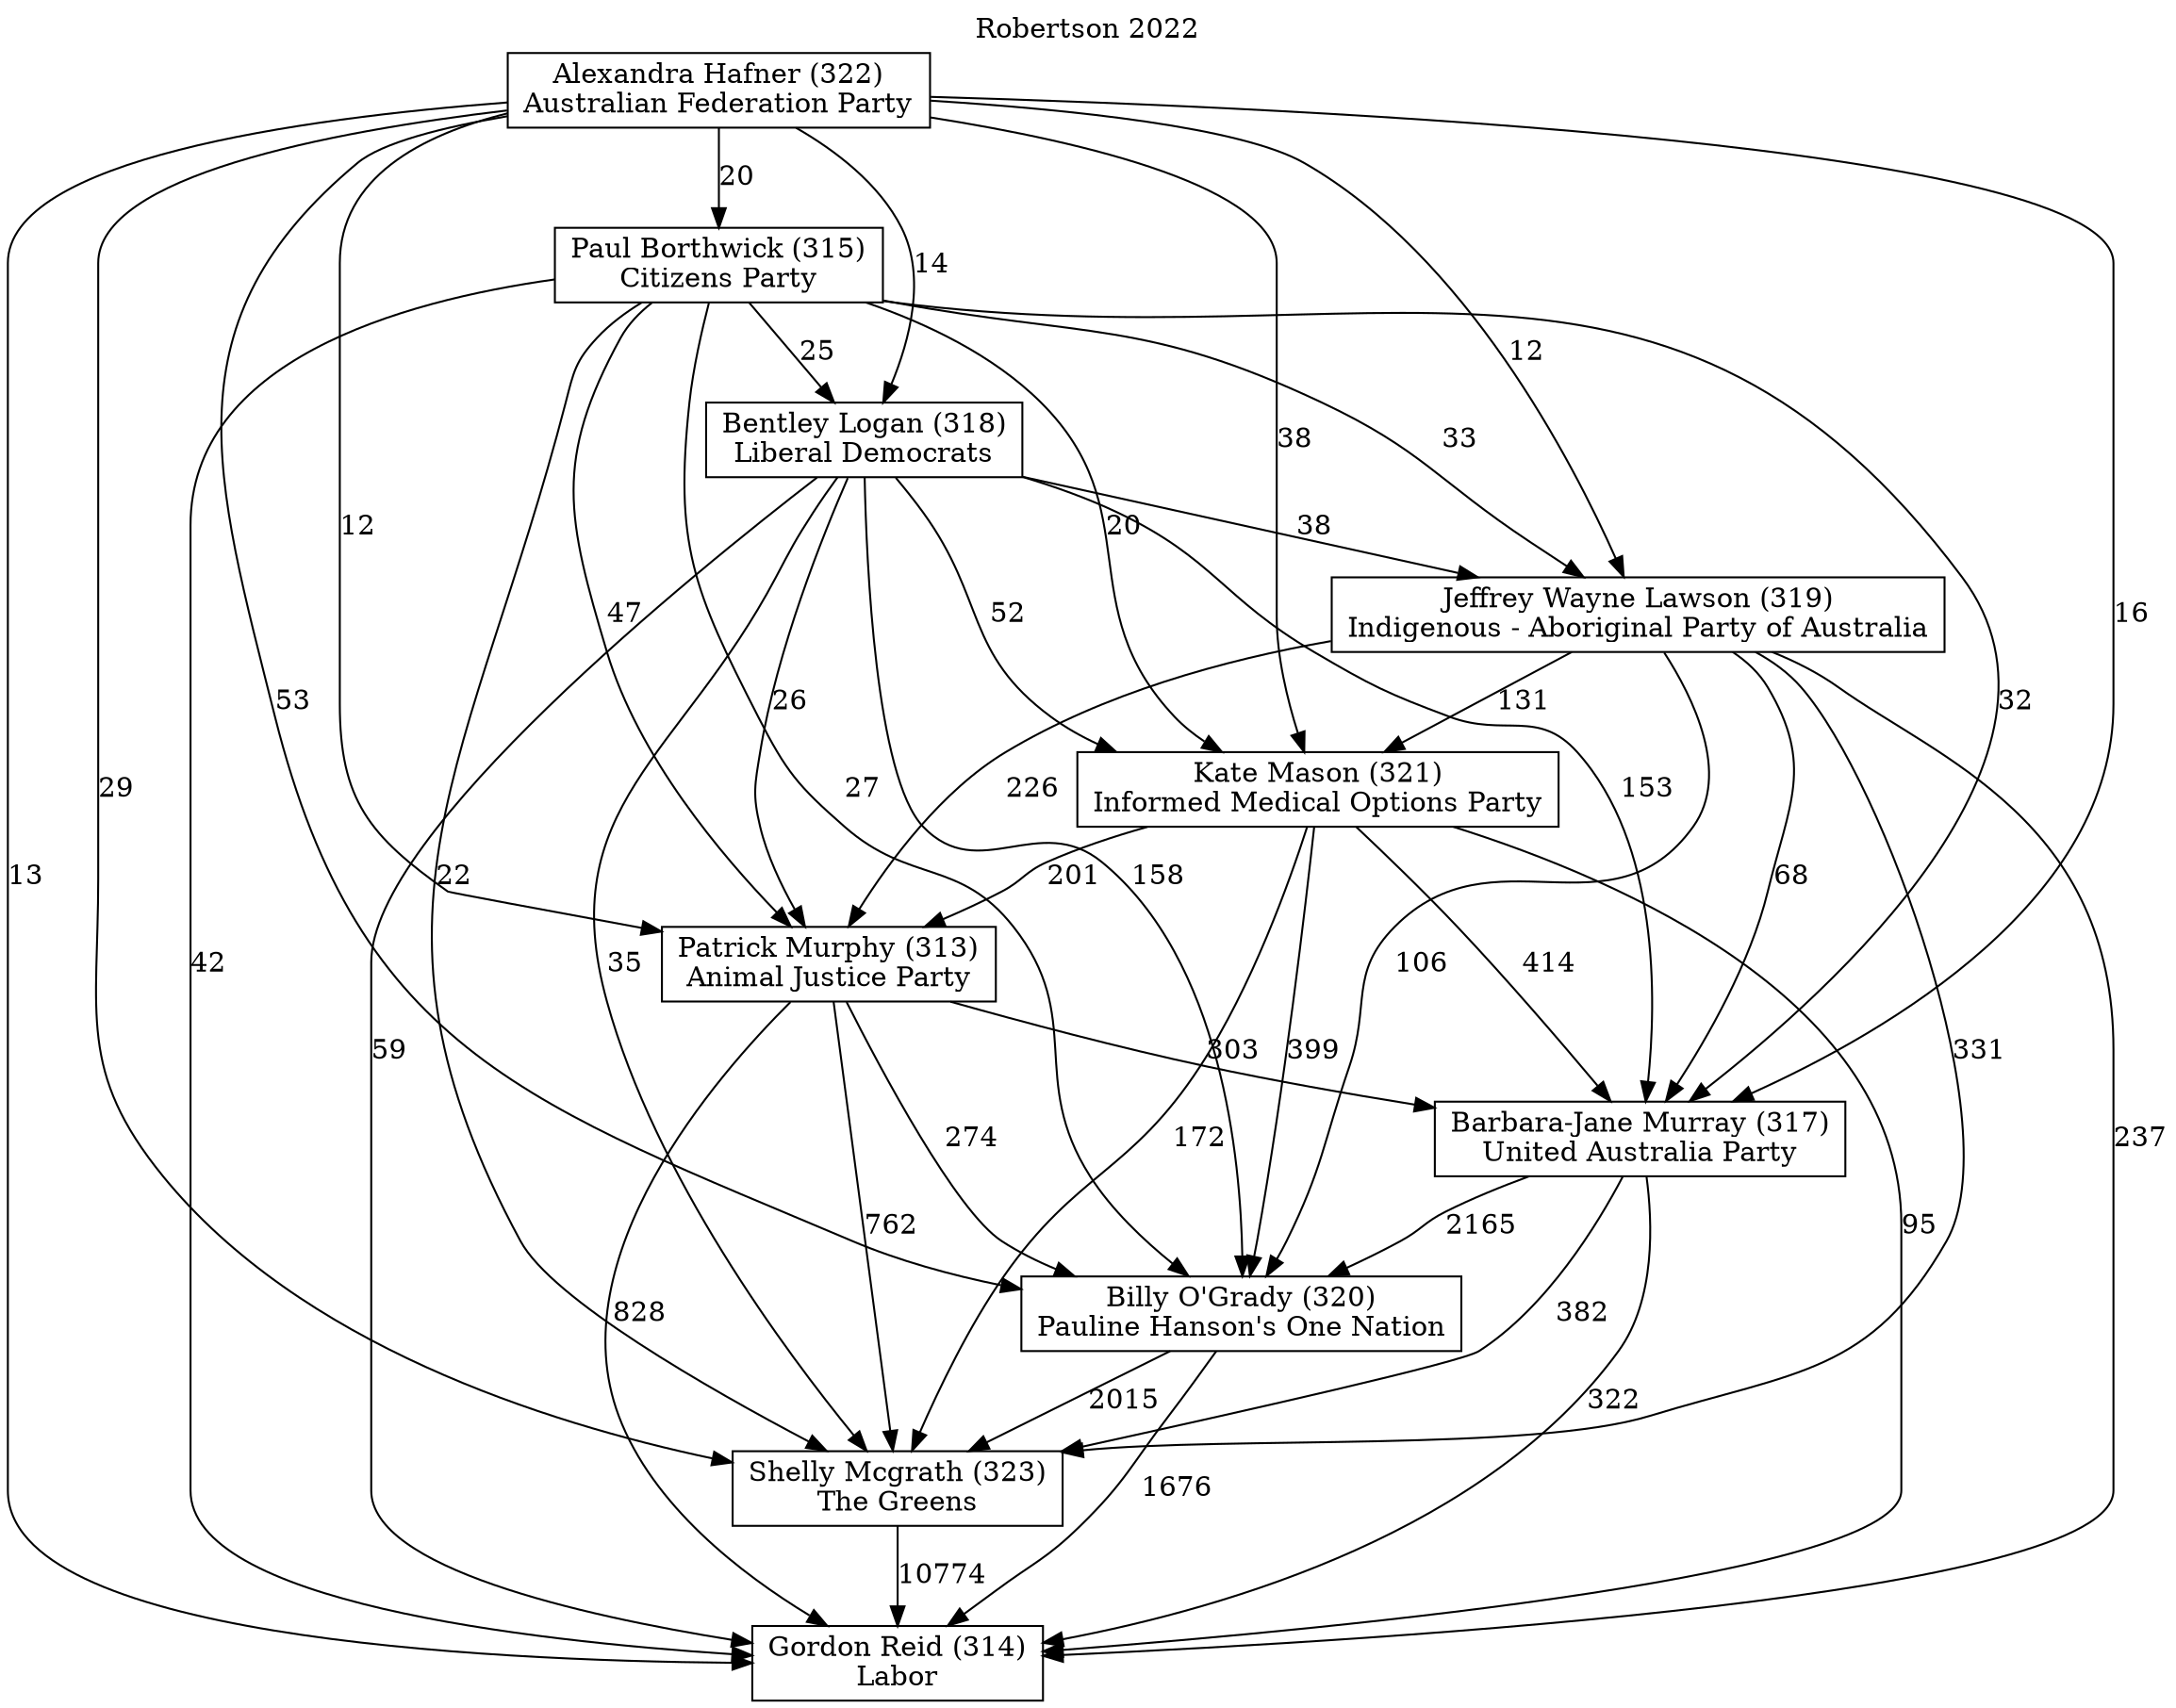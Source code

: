 // House preference flow
digraph "Gordon Reid (314)_Robertson_2022" {
	graph [label="Robertson 2022" labelloc=t mclimit=10]
	node [shape=box]
	"Alexandra Hafner (322)" [label="Alexandra Hafner (322)
Australian Federation Party"]
	"Barbara-Jane Murray (317)" [label="Barbara-Jane Murray (317)
United Australia Party"]
	"Bentley Logan (318)" [label="Bentley Logan (318)
Liberal Democrats"]
	"Billy O'Grady (320)" [label="Billy O'Grady (320)
Pauline Hanson's One Nation"]
	"Gordon Reid (314)" [label="Gordon Reid (314)
Labor"]
	"Jeffrey Wayne Lawson (319)" [label="Jeffrey Wayne Lawson (319)
Indigenous - Aboriginal Party of Australia"]
	"Kate Mason (321)" [label="Kate Mason (321)
Informed Medical Options Party"]
	"Patrick Murphy (313)" [label="Patrick Murphy (313)
Animal Justice Party"]
	"Paul Borthwick (315)" [label="Paul Borthwick (315)
Citizens Party"]
	"Shelly Mcgrath (323)" [label="Shelly Mcgrath (323)
The Greens"]
	"Alexandra Hafner (322)" -> "Barbara-Jane Murray (317)" [label=16]
	"Alexandra Hafner (322)" -> "Bentley Logan (318)" [label=14]
	"Alexandra Hafner (322)" -> "Billy O'Grady (320)" [label=53]
	"Alexandra Hafner (322)" -> "Gordon Reid (314)" [label=13]
	"Alexandra Hafner (322)" -> "Jeffrey Wayne Lawson (319)" [label=12]
	"Alexandra Hafner (322)" -> "Kate Mason (321)" [label=38]
	"Alexandra Hafner (322)" -> "Patrick Murphy (313)" [label=12]
	"Alexandra Hafner (322)" -> "Paul Borthwick (315)" [label=20]
	"Alexandra Hafner (322)" -> "Shelly Mcgrath (323)" [label=29]
	"Barbara-Jane Murray (317)" -> "Billy O'Grady (320)" [label=2165]
	"Barbara-Jane Murray (317)" -> "Gordon Reid (314)" [label=322]
	"Barbara-Jane Murray (317)" -> "Shelly Mcgrath (323)" [label=382]
	"Bentley Logan (318)" -> "Barbara-Jane Murray (317)" [label=153]
	"Bentley Logan (318)" -> "Billy O'Grady (320)" [label=158]
	"Bentley Logan (318)" -> "Gordon Reid (314)" [label=59]
	"Bentley Logan (318)" -> "Jeffrey Wayne Lawson (319)" [label=38]
	"Bentley Logan (318)" -> "Kate Mason (321)" [label=52]
	"Bentley Logan (318)" -> "Patrick Murphy (313)" [label=26]
	"Bentley Logan (318)" -> "Shelly Mcgrath (323)" [label=35]
	"Billy O'Grady (320)" -> "Gordon Reid (314)" [label=1676]
	"Billy O'Grady (320)" -> "Shelly Mcgrath (323)" [label=2015]
	"Jeffrey Wayne Lawson (319)" -> "Barbara-Jane Murray (317)" [label=68]
	"Jeffrey Wayne Lawson (319)" -> "Billy O'Grady (320)" [label=106]
	"Jeffrey Wayne Lawson (319)" -> "Gordon Reid (314)" [label=237]
	"Jeffrey Wayne Lawson (319)" -> "Kate Mason (321)" [label=131]
	"Jeffrey Wayne Lawson (319)" -> "Patrick Murphy (313)" [label=226]
	"Jeffrey Wayne Lawson (319)" -> "Shelly Mcgrath (323)" [label=331]
	"Kate Mason (321)" -> "Barbara-Jane Murray (317)" [label=414]
	"Kate Mason (321)" -> "Billy O'Grady (320)" [label=399]
	"Kate Mason (321)" -> "Gordon Reid (314)" [label=95]
	"Kate Mason (321)" -> "Patrick Murphy (313)" [label=201]
	"Kate Mason (321)" -> "Shelly Mcgrath (323)" [label=172]
	"Patrick Murphy (313)" -> "Barbara-Jane Murray (317)" [label=303]
	"Patrick Murphy (313)" -> "Billy O'Grady (320)" [label=274]
	"Patrick Murphy (313)" -> "Gordon Reid (314)" [label=828]
	"Patrick Murphy (313)" -> "Shelly Mcgrath (323)" [label=762]
	"Paul Borthwick (315)" -> "Barbara-Jane Murray (317)" [label=32]
	"Paul Borthwick (315)" -> "Bentley Logan (318)" [label=25]
	"Paul Borthwick (315)" -> "Billy O'Grady (320)" [label=27]
	"Paul Borthwick (315)" -> "Gordon Reid (314)" [label=42]
	"Paul Borthwick (315)" -> "Jeffrey Wayne Lawson (319)" [label=33]
	"Paul Borthwick (315)" -> "Kate Mason (321)" [label=20]
	"Paul Borthwick (315)" -> "Patrick Murphy (313)" [label=47]
	"Paul Borthwick (315)" -> "Shelly Mcgrath (323)" [label=22]
	"Shelly Mcgrath (323)" -> "Gordon Reid (314)" [label=10774]
}
